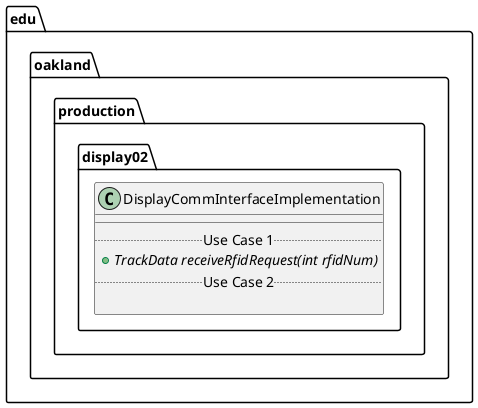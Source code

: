 @startuml DisplayCommInterfaceImplementation

package edu.oakland.production.display02 {
    class DisplayCommInterfaceImplementation {
        __
        .. Use Case 1 ..
        {abstract} + TrackData receiveRfidRequest(int rfidNum)
        .. Use Case 2 ..

    }
}

@enduml
